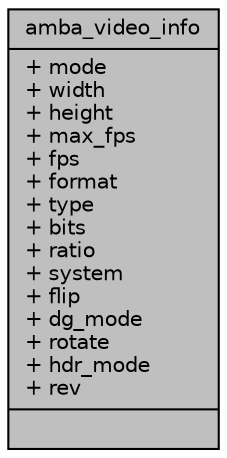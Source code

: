 digraph "amba_video_info"
{
 // INTERACTIVE_SVG=YES
 // LATEX_PDF_SIZE
  bgcolor="transparent";
  edge [fontname="Helvetica",fontsize="10",labelfontname="Helvetica",labelfontsize="10"];
  node [fontname="Helvetica",fontsize="10",shape=record];
  Node1 [label="{amba_video_info\n|+ mode\l+ width\l+ height\l+ max_fps\l+ fps\l+ format\l+ type\l+ bits\l+ ratio\l+ system\l+ flip\l+ dg_mode\l+ rotate\l+ hdr_mode\l+ rev\l|}",height=0.2,width=0.4,color="black", fillcolor="grey75", style="filled", fontcolor="black",tooltip="Amba video info."];
}
